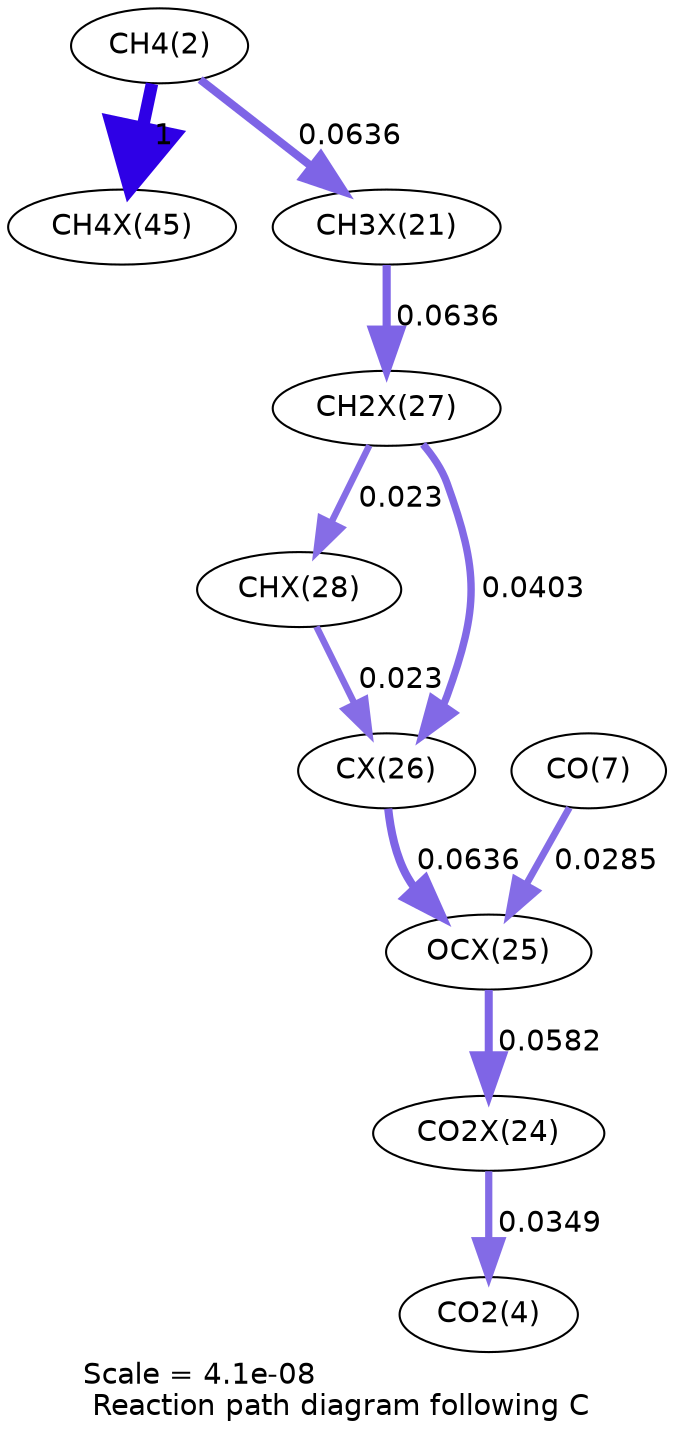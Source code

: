 digraph reaction_paths {
center=1;
s4 -> s32[fontname="Helvetica", penwidth=6, arrowsize=3, color="0.7, 1.5, 0.9"
, label=" 1"];
s4 -> s24[fontname="Helvetica", penwidth=3.92, arrowsize=1.96, color="0.7, 0.564, 0.9"
, label=" 0.0636"];
s24 -> s30[fontname="Helvetica", penwidth=3.92, arrowsize=1.96, color="0.7, 0.564, 0.9"
, label=" 0.0636"];
s30 -> s31[fontname="Helvetica", penwidth=3.15, arrowsize=1.58, color="0.7, 0.523, 0.9"
, label=" 0.023"];
s30 -> s29[fontname="Helvetica", penwidth=3.57, arrowsize=1.79, color="0.7, 0.54, 0.9"
, label=" 0.0403"];
s31 -> s29[fontname="Helvetica", penwidth=3.15, arrowsize=1.58, color="0.7, 0.523, 0.9"
, label=" 0.023"];
s29 -> s28[fontname="Helvetica", penwidth=3.92, arrowsize=1.96, color="0.7, 0.564, 0.9"
, label=" 0.0636"];
s9 -> s28[fontname="Helvetica", penwidth=3.32, arrowsize=1.66, color="0.7, 0.529, 0.9"
, label=" 0.0285"];
s28 -> s27[fontname="Helvetica", penwidth=3.85, arrowsize=1.93, color="0.7, 0.558, 0.9"
, label=" 0.0582"];
s27 -> s6[fontname="Helvetica", penwidth=3.47, arrowsize=1.73, color="0.7, 0.535, 0.9"
, label=" 0.0349"];
s4 [ fontname="Helvetica", label="CH4(2)"];
s6 [ fontname="Helvetica", label="CO2(4)"];
s9 [ fontname="Helvetica", label="CO(7)"];
s24 [ fontname="Helvetica", label="CH3X(21)"];
s27 [ fontname="Helvetica", label="CO2X(24)"];
s28 [ fontname="Helvetica", label="OCX(25)"];
s29 [ fontname="Helvetica", label="CX(26)"];
s30 [ fontname="Helvetica", label="CH2X(27)"];
s31 [ fontname="Helvetica", label="CHX(28)"];
s32 [ fontname="Helvetica", label="CH4X(45)"];
 label = "Scale = 4.1e-08\l Reaction path diagram following C";
 fontname = "Helvetica";
}
